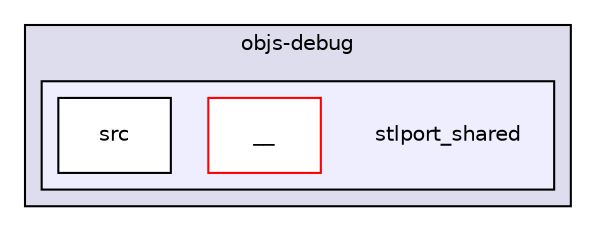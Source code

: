 digraph "fmod/android/fmodstudioapi10503android/api/lowlevel/examples/eclipse/play_sound/obj/local/armeabi-v7a/objs-debug/stlport_shared" {
  compound=true
  node [ fontsize="10", fontname="Helvetica"];
  edge [ labelfontsize="10", labelfontname="Helvetica"];
  subgraph clusterdir_60c441c9c4d55921b65a080353ba908a {
    graph [ bgcolor="#ddddee", pencolor="black", label="objs-debug" fontname="Helvetica", fontsize="10", URL="dir_60c441c9c4d55921b65a080353ba908a.html"]
  subgraph clusterdir_0d3f322bd28dfab73fce86d6670cf02c {
    graph [ bgcolor="#eeeeff", pencolor="black", label="" URL="dir_0d3f322bd28dfab73fce86d6670cf02c.html"];
    dir_0d3f322bd28dfab73fce86d6670cf02c [shape=plaintext label="stlport_shared"];
    dir_ee33bff13625686fab0dac11a1225b4b [shape=box label="__" color="red" fillcolor="white" style="filled" URL="dir_ee33bff13625686fab0dac11a1225b4b.html"];
    dir_7be7b141746142a4c03b8b7648060b64 [shape=box label="src" color="black" fillcolor="white" style="filled" URL="dir_7be7b141746142a4c03b8b7648060b64.html"];
  }
  }
}
